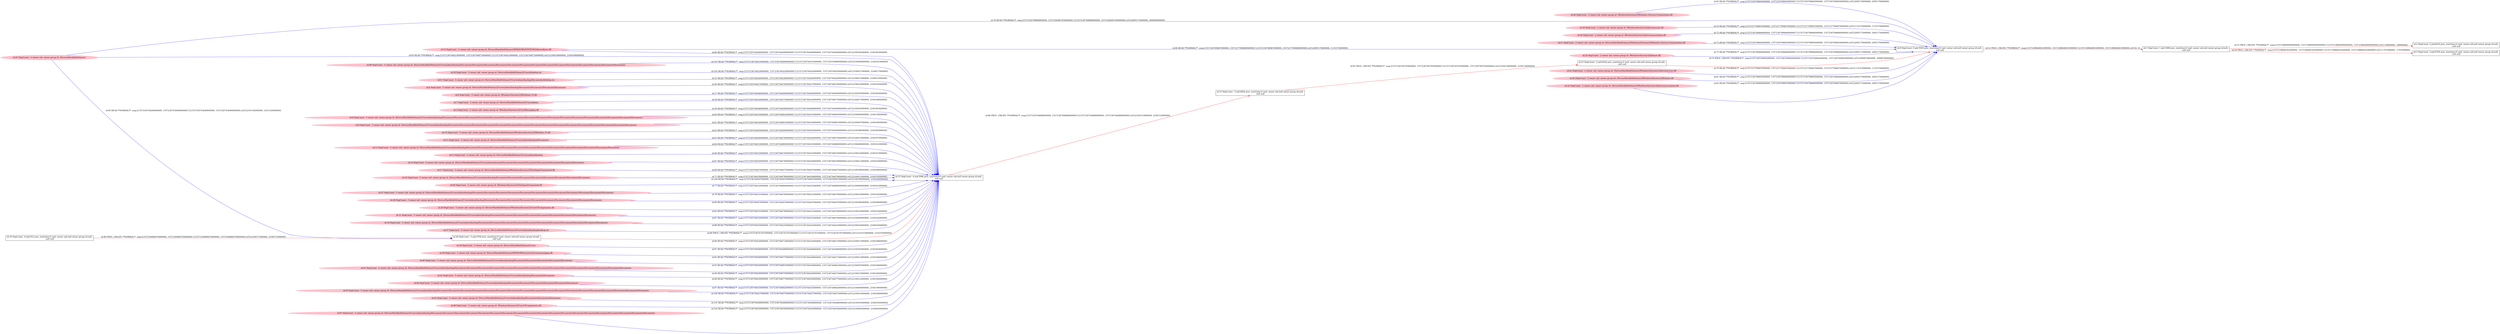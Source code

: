digraph  {
rankdir=LR
"0"[color=black,label="id:0 HopCount: 0 pid:5500 proc_starttime:0 cmd: owner uid:null owner group id:null,\n null null", shape=box,style=solid];
"1"[color=black,label="id:1 HopCount: 1 pid:1608 proc_starttime:0 cmd: owner uid:null owner group id:null,\n null null", shape=box,style=solid];
"0" -> "1" [id=52,__obj="PROC_CREATE"color=red,label="id:52 PROC_CREATE **NORMAL**  seqs:[1557238844841000000, 1557238844841000000] T:[1557238844841000000, 1557238844841000000] relT:[0, 0]",style=solid];
"2"[color=black,label="id:2 HopCount: 2 pid:6416 proc_starttime:0 cmd: owner uid:null owner group id:null,\n null null", shape=box,style=solid];
"1" -> "2" [id=53,__obj="PROC_CREATE"color=red,label="id:53 PROC_CREATE **NORMAL**  seqs:[1557238844900000000, 1557238844900000000] T:[1557238844900000000, 1557238844900000000] relT:[-59000000, -59000000]",style=solid];
"3"[color=black,label="id:3 HopCount: 2 pid:6764 proc_starttime:0 cmd: owner uid:null owner group id:null,\n null null", shape=box,style=solid];
"1" -> "3" [id=54,__obj="PROC_CREATE"color=red,label="id:54 PROC_CREATE **NORMAL**  seqs:[1557238846542000000, 1557238846542000000] T:[1557238846542000000, 1557238846542000000] relT:[-1701000000, -1701000000]",style=solid];
"51"[color=pink,label="id:51 HopCount: -5 owner uid: owner group id: /Device/HarddiskVolume2/Users/admin/backup/Documents/desktop.ini ", shape=oval,style=filled];
"35"[color=black,label="id:35 HopCount: -4 pid:5096 proc_starttime:0 cmd: owner uid:null owner group id:null,\n null null", shape=box,style=solid];
"51" -> "35" [id=55,__obj="READ"color=blue,label="id:55 READ **NORMAL**  seqs:[1557236744426000000, 1557236744426000000] T:[1557236744426000000, 1557236744426000000] relT:[2100415000000, 2100415000000]",style=solid];
"4"[color=pink,label="id:4 HopCount: -5 owner uid: owner group id: /Device/HarddiskVolume2/Users/admin/backup/Documents/Documents/Documents/Documents ", shape=oval,style=filled];
"4" -> "35" [id=56,__obj="READ"color=blue,label="id:56 READ **NORMAL**  seqs:[1557236744427000000, 1557236744676000000] T:[1557236744427000000, 1557236744676000000] relT:[2100414000000, 2100165000000]",style=solid];
"6"[color=pink,label="id:6 HopCount: -5 owner uid: owner group id: /Windows/System32/Windows.UI.dll ", shape=oval,style=filled];
"6" -> "35" [id=57,__obj="READ"color=blue,label="id:57 READ **NORMAL**  seqs:[1557236744446000000, 1557236744446000000] T:[1557236744446000000, 1557236744446000000] relT:[2100395000000, 2100395000000]",style=solid];
"7"[color=pink,label="id:7 HopCount: -5 owner uid: owner group id: /Device/HarddiskVolume2/Users/admin ", shape=oval,style=filled];
"7" -> "35" [id=58,__obj="READ"color=blue,label="id:58 READ **NORMAL**  seqs:[1557236744424000000, 1557236744673000000] T:[1557236744424000000, 1557236744673000000] relT:[2100417000000, 2100168000000]",style=solid];
"5"[color=pink,label="id:5 HopCount: -5 owner uid: owner group id: /Windows/System32/CoreMessaging.dll ", shape=oval,style=filled];
"5" -> "35" [id=59,__obj="READ"color=blue,label="id:59 READ **NORMAL**  seqs:[1557236744448000000, 1557236744448000000] T:[1557236744448000000, 1557236744448000000] relT:[2100393000000, 2100393000000]",style=solid];
"8"[color=pink,label="id:8 HopCount: -5 owner uid: owner group id: /Device/HarddiskVolume2/Users/admin/backup/Documents/Documents/Documents/Documents/Documents/Documents/Documents/Documents/Documents/Documents/Documents/Documents/Documents/Documents/Documents/Documents/Documents ", shape=oval,style=filled];
"8" -> "35" [id=60,__obj="READ"color=blue,label="id:60 READ **NORMAL**  seqs:[1557236744435000000, 1557236744682000000] T:[1557236744435000000, 1557236744682000000] relT:[2100406000000, 2100159000000]",style=solid];
"9"[color=pink,label="id:9 HopCount: -5 owner uid: owner group id: /Device/HarddiskVolume2/Users/admin/backup/Documents/Documents/Documents/Documents/Documents/Documents/Documents/Documents/Documents/Documents/Documents/Documents/Documents/Documents/Documents/Documents ", shape=oval,style=filled];
"9" -> "35" [id=61,__obj="READ"color=blue,label="id:61 READ **NORMAL**  seqs:[1557236744434000000, 1557236744681000000] T:[1557236744434000000, 1557236744681000000] relT:[2100407000000, 2100160000000]",style=solid];
"10"[color=pink,label="id:10 HopCount: -5 owner uid: owner group id: /Device/HarddiskVolume2/Windows/System32/Windows.UI.dll ", shape=oval,style=filled];
"10" -> "35" [id=62,__obj="READ"color=blue,label="id:62 READ **NORMAL**  seqs:[1557236744445000000, 1557236744446000000] T:[1557236744445000000, 1557236744446000000] relT:[2100396000000, 2100395000000]",style=solid];
"11"[color=pink,label="id:11 HopCount: -5 owner uid: owner group id: /Device/HarddiskVolume2/Users/admin/backup/Documents ", shape=oval,style=filled];
"11" -> "35" [id=63,__obj="READ"color=blue,label="id:63 READ **NORMAL**  seqs:[1557236744426000000, 1557236744674000000] T:[1557236744426000000, 1557236744674000000] relT:[2100415000000, 2100167000000]",style=solid];
"12"[color=pink,label="id:12 HopCount: -5 owner uid: owner group id: /Device/HarddiskVolume2/Users/admin/backup/Documents/Documents/Documents/Documents/Documents/Documents/Documents/Documents/Documents/Documents/Documents/Documents/Documents ", shape=oval,style=filled];
"12" -> "35" [id=64,__obj="READ"color=blue,label="id:64 READ **NORMAL**  seqs:[1557236744433000000, 1557236744680000000] T:[1557236744433000000, 1557236744680000000] relT:[2100408000000, 2100161000000]",style=solid];
"26"[color=pink,label="id:26 HopCount: -2 owner uid: owner group id: /Windows/System32/Windows.Devices.Enumeration.dll ", shape=oval,style=filled];
"26" -> "0" [id=65,__obj="READ"color=blue,label="id:65 READ **NORMAL**  seqs:[1557236749665000000, 1557236749665000000] T:[1557236749665000000, 1557236749665000000] relT:[2095176000000, 2095176000000]",style=solid];
"13"[color=pink,label="id:13 HopCount: -5 owner uid: owner group id: /Device/HarddiskVolume2/Users/admin/backup ", shape=oval,style=filled];
"13" -> "35" [id=66,__obj="READ"color=blue,label="id:66 READ **NORMAL**  seqs:[1557236744425000000, 1557236744674000000] T:[1557236744425000000, 1557236744674000000] relT:[2100416000000, 2100167000000]",style=solid];
"14"[color=pink,label="id:14 HopCount: -5 owner uid: owner group id: /Device/HarddiskVolume2/Users/admin/backup/Documents/Documents/Documents/Documents/Documents/Documents/Documents ", shape=oval,style=filled];
"14" -> "35" [id=67,__obj="READ"color=blue,label="id:67 READ **NORMAL**  seqs:[1557236744430000000, 1557236744678000000] T:[1557236744430000000, 1557236744678000000] relT:[2100411000000, 2100163000000]",style=solid];
"15"[color=pink,label="id:15 HopCount: -2 owner uid: owner group id: /Device/HarddiskVolume2/WINDOWS/SYSTEM32/kernelbase.dll ", shape=oval,style=filled];
"15" -> "0" [id=68,__obj="READ"color=blue,label="id:68 READ **NORMAL**  seqs:[1557236749667000000, 1557237709468000000] T:[1557236749667000000, 1557237709468000000] relT:[2095174000000, 1135373000000]",style=solid];
"17"[color=pink,label="id:17 HopCount: -5 owner uid: owner group id: /Device/HarddiskVolume2/Windows/System32/TextInputFramework.dll ", shape=oval,style=filled];
"17" -> "35" [id=69,__obj="READ"color=blue,label="id:69 READ **NORMAL**  seqs:[1557236744447000000, 1557236744447000000] T:[1557236744447000000, 1557236744447000000] relT:[2100394000000, 2100394000000]",style=solid];
"18"[color=pink,label="id:18 HopCount: -2 owner uid: owner group id: /Windows/System32/deviceaccess.dll ", shape=oval,style=filled];
"18" -> "0" [id=70,__obj="READ"color=blue,label="id:70 READ **NORMAL**  seqs:[1557237709467000000, 1557237709467000000] T:[1557237709467000000, 1557237709467000000] relT:[1135374000000, 1135374000000]",style=solid];
"19"[color=pink,label="id:19 HopCount: -5 owner uid: owner group id: /Device/HarddiskVolume2/Users/admin/backup/Documents/Documents/Documents/Documents/Documents/Documents/Documents/Documents ", shape=oval,style=filled];
"19" -> "35" [id=71,__obj="READ"color=blue,label="id:71 READ **NORMAL**  seqs:[1557236744430000000, 1557236744678000000] T:[1557236744430000000, 1557236744678000000] relT:[2100411000000, 2100163000000]",style=solid];
"20"[color=pink,label="id:20 HopCount: -2 owner uid: owner group id: /Windows/System32/deviceassociation.dll ", shape=oval,style=filled];
"20" -> "0" [id=72,__obj="READ"color=blue,label="id:72 READ **NORMAL**  seqs:[1557236749666000000, 1557236749666000000] T:[1557236749666000000, 1557236749666000000] relT:[2095175000000, 2095175000000]",style=solid];
"21"[color=pink,label="id:21 HopCount: -2 owner uid: owner group id: /Device/HarddiskVolume2/Windows/System32/Windows.Devices.Enumeration.dll ", shape=oval,style=filled];
"21" -> "0" [id=73,__obj="READ"color=blue,label="id:73 READ **NORMAL**  seqs:[1557236749665000000, 1557236749665000000] T:[1557236749665000000, 1557236749665000000] relT:[2095176000000, 2095176000000]",style=solid];
"23"[color=black,label="id:23 HopCount: -2 pid:8164 proc_starttime:0 cmd: owner uid:null owner group id:null,\n null null", shape=box,style=solid];
"23" -> "0" [id=74,__obj="PROC_CREATE"color=red,label="id:74 PROC_CREATE **NORMAL**  seqs:[1557236744962000000, 1557236744962000000] T:[1557236744962000000, 1557236744962000000] relT:[2099879000000, 2099879000000]",style=solid];
"24"[color=pink,label="id:24 HopCount: -2 owner uid: owner group id: /Windows/System32/biwinrt.dll ", shape=oval,style=filled];
"24" -> "0" [id=75,__obj="READ"color=blue,label="id:75 READ **NORMAL**  seqs:[1557236749666000000, 1557236749666000000] T:[1557236749666000000, 1557236749666000000] relT:[2095175000000, 2095175000000]",style=solid];
"25"[color=pink,label="id:25 HopCount: -2 owner uid: owner group id: /Device/HarddiskVolume2 ", shape=oval,style=filled];
"25" -> "0" [id=76,__obj="READ"color=blue,label="id:76 READ **NORMAL**  seqs:[1557236749668000000, 1557238284745000000] T:[1557236749668000000, 1557238284745000000] relT:[2095173000000, 560096000000]",style=solid];
"27"[color=pink,label="id:27 HopCount: -5 owner uid: owner group id: /Device/HarddiskVolume2/Users/admin/backup/Documents/Documents/Documents/Documents/Documents/Documents/Documents/Documents/Documents/Documents/Documents/Documents ", shape=oval,style=filled];
"27" -> "35" [id=77,__obj="READ"color=blue,label="id:77 READ **NORMAL**  seqs:[1557236744432000000, 1557236744680000000] T:[1557236744432000000, 1557236744680000000] relT:[2100409000000, 2100161000000]",style=solid];
"28"[color=pink,label="id:28 HopCount: -5 owner uid: owner group id: /Device/HarddiskVolume2/Users/admin/backup/Documents/Documents/Documents/Documents/Documents/Documents/Documents/Documents/Documents/Documents ", shape=oval,style=filled];
"28" -> "35" [id=78,__obj="READ"color=blue,label="id:78 READ **NORMAL**  seqs:[1557236744431000000, 1557236744679000000] T:[1557236744431000000, 1557236744679000000] relT:[2100410000000, 2100162000000]",style=solid];
"22"[color=pink,label="id:22 HopCount: -2 owner uid: owner group id: /Device/HarddiskVolume2/Windows/System32/deviceaccess.dll ", shape=oval,style=filled];
"22" -> "0" [id=79,__obj="READ"color=blue,label="id:79 READ **NORMAL**  seqs:[1557237709467000000, 1557237709467000000] T:[1557237709467000000, 1557237709467000000] relT:[1135374000000, 1135374000000]",style=solid];
"29"[color=pink,label="id:29 HopCount: -5 owner uid: owner group id: /Device/HarddiskVolume2/Windows/System32/CoreUIComponents.dll ", shape=oval,style=filled];
"29" -> "35" [id=80,__obj="READ"color=blue,label="id:80 READ **NORMAL**  seqs:[1557236744447000000, 1557236744447000000] T:[1557236744447000000, 1557236744447000000] relT:[2100394000000, 2100394000000]",style=solid];
"30"[color=pink,label="id:30 HopCount: -2 owner uid: owner group id: /Device/HarddiskVolume2/Windows/System32/biwinrt.dll ", shape=oval,style=filled];
"30" -> "0" [id=81,__obj="READ"color=blue,label="id:81 READ **NORMAL**  seqs:[1557236749665000000, 1557236749666000000] T:[1557236749665000000, 1557236749666000000] relT:[2095176000000, 2095175000000]",style=solid];
"31"[color=pink,label="id:31 HopCount: -5 owner uid: owner group id: /Device/HarddiskVolume2/Users/admin/backup/Documents/Documents/Documents/Documents/Documents/Documents/Documents/Documents/Documents ", shape=oval,style=filled];
"31" -> "35" [id=82,__obj="READ"color=blue,label="id:82 READ **NORMAL**  seqs:[1557236744431000000, 1557236744678000000] T:[1557236744431000000, 1557236744678000000] relT:[2100410000000, 2100163000000]",style=solid];
"32"[color=pink,label="id:32 HopCount: -2 owner uid: owner group id: /Device/HarddiskVolume2/Windows/System32/deviceassociation.dll ", shape=oval,style=filled];
"32" -> "0" [id=83,__obj="READ"color=blue,label="id:83 READ **NORMAL**  seqs:[1557236749666000000, 1557236749667000000] T:[1557236749666000000, 1557236749667000000] relT:[2095175000000, 2095174000000]",style=solid];
"15" -> "35" [id=84,__obj="READ"color=blue,label="id:84 READ **NORMAL**  seqs:[1557236744449000000, 1557236744449000000] T:[1557236744449000000, 1557236744449000000] relT:[2100392000000, 2100392000000]",style=solid];
"33"[color=black,label="id:33 HopCount: -3 pid:6404 proc_starttime:0 cmd: owner uid:null owner group id:null,\n null null", shape=box,style=solid];
"33" -> "23" [id=85,__obj="PROC_CREATE"color=red,label="id:85 PROC_CREATE **NORMAL**  seqs:[1557236744705000000, 1557236744705000000] T:[1557236744705000000, 1557236744705000000] relT:[2100136000000, 2100136000000]",style=solid];
"35" -> "33" [id=86,__obj="PROC_CREATE"color=red,label="id:86 PROC_CREATE **NORMAL**  seqs:[1557236744688000000, 1557236744688000000] T:[1557236744688000000, 1557236744688000000] relT:[2100153000000, 2100153000000]",style=solid];
"34"[color=pink,label="id:34 HopCount: -5 owner uid: owner group id: /Device/HarddiskVolume2/Users/admin/backup/Documents/Documents/Documents/Documents/Documents/Documents/Documents/Documents/Documents/Documents/Documents ", shape=oval,style=filled];
"34" -> "35" [id=87,__obj="READ"color=blue,label="id:87 READ **NORMAL**  seqs:[1557236744432000000, 1557236744679000000] T:[1557236744432000000, 1557236744679000000] relT:[2100409000000, 2100162000000]",style=solid];
"37"[color=pink,label="id:37 HopCount: -5 owner uid: owner group id: /Device/HarddiskVolume2/Users/admin/backup/desktop.ini ", shape=oval,style=filled];
"37" -> "35" [id=88,__obj="READ"color=blue,label="id:88 READ **NORMAL**  seqs:[1557236744425000000, 1557236744425000000] T:[1557236744425000000, 1557236744425000000] relT:[2100416000000, 2100416000000]",style=solid];
"36"[color=black,label="id:36 HopCount: -5 pid:4704 proc_starttime:0 cmd: owner uid:null owner group id:null,\n null null", shape=box,style=solid];
"36" -> "35" [id=89,__obj="PROC_CREATE"color=red,label="id:89 PROC_CREATE **NORMAL**  seqs:[1557236743767000000, 1557236743767000000] T:[1557236743767000000, 1557236743767000000] relT:[2101074000000, 2101074000000]",style=solid];
"38"[color=pink,label="id:38 HopCount: -5 owner uid: owner group id: /Device/HarddiskVolume2/Users ", shape=oval,style=filled];
"38" -> "35" [id=90,__obj="READ"color=blue,label="id:90 READ **NORMAL**  seqs:[1557236744424000000, 1557236744673000000] T:[1557236744424000000, 1557236744673000000] relT:[2100417000000, 2100168000000]",style=solid];
"39"[color=pink,label="id:39 HopCount: -5 owner uid: owner group id: /Device/HarddiskVolume2/WINDOWS/system32/coremessaging.dll ", shape=oval,style=filled];
"39" -> "35" [id=91,__obj="READ"color=blue,label="id:91 READ **NORMAL**  seqs:[1557236744448000000, 1557236744448000000] T:[1557236744448000000, 1557236744448000000] relT:[2100393000000, 2100393000000]",style=solid];
"40"[color=pink,label="id:40 HopCount: -5 owner uid: owner group id: /Device/HarddiskVolume2/Users/admin/backup/Documents/Documents/Documents/Documents/Documents ", shape=oval,style=filled];
"40" -> "35" [id=92,__obj="READ"color=blue,label="id:92 READ **NORMAL**  seqs:[1557236744428000000, 1557236744677000000] T:[1557236744428000000, 1557236744677000000] relT:[2100413000000, 2100164000000]",style=solid];
"41"[color=pink,label="id:41 HopCount: -5 owner uid: owner group id: /Device/HarddiskVolume2/Users/admin/backup/Documents/Documents/Documents/Documents/Documents/Documents/Documents/Documents/Documents/Documents/Documents/Documents/Documents/Documents/Documents ", shape=oval,style=filled];
"41" -> "35" [id=93,__obj="READ"color=blue,label="id:93 READ **NORMAL**  seqs:[1557236744434000000, 1557236744681000000] T:[1557236744434000000, 1557236744681000000] relT:[2100407000000, 2100160000000]",style=solid];
"42"[color=pink,label="id:42 HopCount: -5 owner uid: owner group id: /Device/HarddiskVolume2/Users/admin/backup/Documents/Documents ", shape=oval,style=filled];
"42" -> "35" [id=94,__obj="READ"color=blue,label="id:94 READ **NORMAL**  seqs:[1557236744426000000, 1557236744675000000] T:[1557236744426000000, 1557236744675000000] relT:[2100415000000, 2100166000000]",style=solid];
"25" -> "35" [id=95,__obj="READ"color=blue,label="id:95 READ **NORMAL**  seqs:[1557236744423000000, 1557236744672000000] T:[1557236744423000000, 1557236744672000000] relT:[2100418000000, 2100169000000]",style=solid];
"44"[color=pink,label="id:44 HopCount: -5 owner uid: owner group id: /Device/HarddiskVolume2/Users/admin/backup/Documents/Documents/Documents/Documents/Documents/Documents ", shape=oval,style=filled];
"44" -> "35" [id=96,__obj="READ"color=blue,label="id:96 READ **NORMAL**  seqs:[1557236744429000000, 1557236744677000000] T:[1557236744429000000, 1557236744677000000] relT:[2100412000000, 2100164000000]",style=solid];
"45"[color=pink,label="id:45 HopCount: -5 owner uid: owner group id: /Device/HarddiskVolume2/Users/admin/backup/Documents/Documents/Documents/Documents/Documents/Documents/Documents/Documents/Documents/Documents/Documents/Documents/Documents/Documents/Documents/Documents/Documents/Documents ", shape=oval,style=filled];
"45" -> "35" [id=97,__obj="READ"color=blue,label="id:97 READ **NORMAL**  seqs:[1557236744435000000, 1557236744682000000] T:[1557236744435000000, 1557236744682000000] relT:[2100406000000, 2100159000000]",style=solid];
"16"[color=black,label="id:16 HopCount: -6 pid:452 proc_starttime:0 cmd: owner uid:null owner group id:null,\n null null", shape=box,style=solid];
"16" -> "36" [id=98,__obj="PROC_CREATE"color=red,label="id:98 PROC_CREATE **NORMAL**  seqs:[1557236486470000000, 1557236486470000000] T:[1557236486470000000, 1557236486470000000] relT:[2358371000000, 2358371000000]",style=solid];
"25" -> "36" [id=99,__obj="READ"color=blue,label="id:99 READ **NORMAL**  seqs:[1557236743649000000, 1557236743649000000] T:[1557236743649000000, 1557236743649000000] relT:[2101192000000, 2101192000000]",style=solid];
"43"[color=pink,label="id:43 HopCount: -5 owner uid: owner group id: /Device/HarddiskVolume2/Users/admin/backup/Documents/Documents/Documents ", shape=oval,style=filled];
"43" -> "35" [id=100,__obj="READ"color=blue,label="id:100 READ **NORMAL**  seqs:[1557236744427000000, 1557236744675000000] T:[1557236744427000000, 1557236744675000000] relT:[2100414000000, 2100166000000]",style=solid];
"46"[color=pink,label="id:46 HopCount: -5 owner uid: owner group id: /Windows/System32/CoreUIComponents.dll ", shape=oval,style=filled];
"46" -> "35" [id=101,__obj="READ"color=blue,label="id:101 READ **NORMAL**  seqs:[1557236744448000000, 1557236744448000000] T:[1557236744448000000, 1557236744448000000] relT:[2100393000000, 2100393000000]",style=solid];
"47"[color=pink,label="id:47 HopCount: -5 owner uid: owner group id: /Device/HarddiskVolume2/Users/admin/backup/Documents/Documents/Documents/Documents/Documents/Documents/Documents/Documents/Documents/Documents/Documents/Documents/Documents/Documents/Documents/Documents/Documents/Documents/Documents ", shape=oval,style=filled];
"47" -> "35" [id=102,__obj="READ"color=blue,label="id:102 READ **NORMAL**  seqs:[1557236744436000000, 1557236744436000000] T:[1557236744436000000, 1557236744436000000] relT:[2100405000000, 2100405000000]",style=solid];
"48"[color=pink,label="id:48 HopCount: -5 owner uid: owner group id: /Device/HarddiskVolume2/Users/admin/backup/Documents/Documents/Documents/Documents/Documents/Documents/Documents/Documents/Documents/Documents/Documents/Documents/Documents/Documents ", shape=oval,style=filled];
"48" -> "35" [id=103,__obj="READ"color=blue,label="id:103 READ **NORMAL**  seqs:[1557236744433000000, 1557236744680000000] T:[1557236744433000000, 1557236744680000000] relT:[2100408000000, 2100161000000]",style=solid];
"49"[color=pink,label="id:49 HopCount: -5 owner uid: owner group id: /Windows/System32/TextInputFramework.dll ", shape=oval,style=filled];
"49" -> "35" [id=104,__obj="READ"color=blue,label="id:104 READ **NORMAL**  seqs:[1557236744447000000, 1557236744447000000] T:[1557236744447000000, 1557236744447000000] relT:[2100394000000, 2100394000000]",style=solid];
"50"[color=pink,label="id:50 HopCount: -5 owner uid: owner group id: /Device/HarddiskVolume2/Users/desktop.ini ", shape=oval,style=filled];
"50" -> "35" [id=105,__obj="READ"color=blue,label="id:105 READ **NORMAL**  seqs:[1557236744424000000, 1557236744424000000] T:[1557236744424000000, 1557236744424000000] relT:[2100417000000, 2100417000000]",style=solid];
}